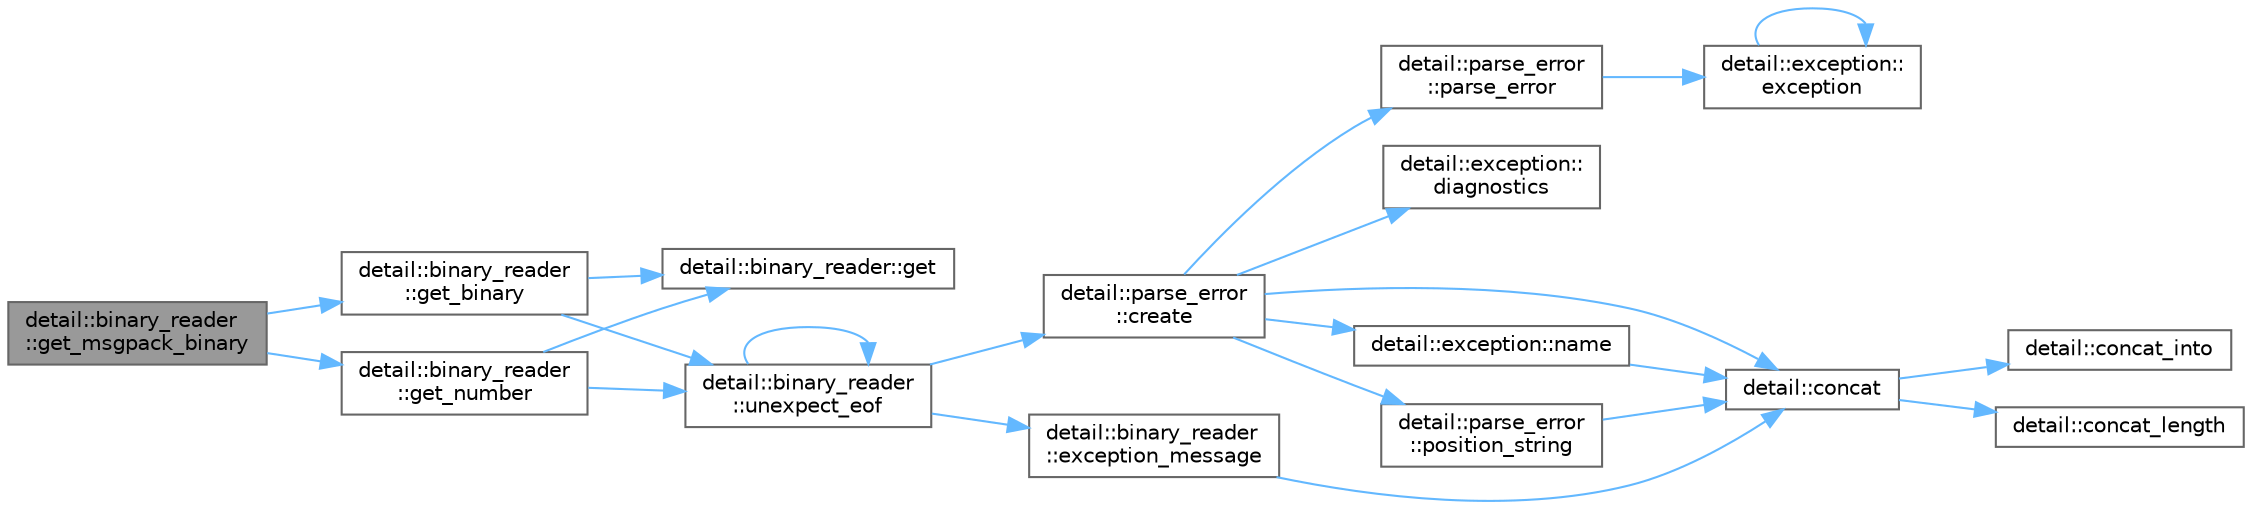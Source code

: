 digraph "detail::binary_reader::get_msgpack_binary"
{
 // LATEX_PDF_SIZE
  bgcolor="transparent";
  edge [fontname=Helvetica,fontsize=10,labelfontname=Helvetica,labelfontsize=10];
  node [fontname=Helvetica,fontsize=10,shape=box,height=0.2,width=0.4];
  rankdir="LR";
  Node1 [id="Node000001",label="detail::binary_reader\l::get_msgpack_binary",height=0.2,width=0.4,color="gray40", fillcolor="grey60", style="filled", fontcolor="black",tooltip="reads a MessagePack byte array"];
  Node1 -> Node2 [id="edge22_Node000001_Node000002",color="steelblue1",style="solid",tooltip=" "];
  Node2 [id="Node000002",label="detail::binary_reader\l::get_binary",height=0.2,width=0.4,color="grey40", fillcolor="white", style="filled",URL="$classdetail_1_1binary__reader.html#a3ec63657f0ece66358be99ee7ec46c1f",tooltip="create a byte array by reading bytes from the input"];
  Node2 -> Node3 [id="edge23_Node000002_Node000003",color="steelblue1",style="solid",tooltip=" "];
  Node3 [id="Node000003",label="detail::binary_reader::get",height=0.2,width=0.4,color="grey40", fillcolor="white", style="filled",URL="$classdetail_1_1binary__reader.html#a9aeb80d0dd19032e1b2128b3f093a794",tooltip="get next character from the input"];
  Node2 -> Node4 [id="edge24_Node000002_Node000004",color="steelblue1",style="solid",tooltip=" "];
  Node4 [id="Node000004",label="detail::binary_reader\l::unexpect_eof",height=0.2,width=0.4,color="grey40", fillcolor="white", style="filled",URL="$classdetail_1_1binary__reader.html#a86d19cc231aae395395030fd8ae19fd5",tooltip=" "];
  Node4 -> Node5 [id="edge25_Node000004_Node000005",color="steelblue1",style="solid",tooltip=" "];
  Node5 [id="Node000005",label="detail::parse_error\l::create",height=0.2,width=0.4,color="grey40", fillcolor="white", style="filled",URL="$classdetail_1_1parse__error.html#a07046ea9f33d28f120af188ed674d6df",tooltip="create a parse error exception"];
  Node5 -> Node6 [id="edge26_Node000005_Node000006",color="steelblue1",style="solid",tooltip=" "];
  Node6 [id="Node000006",label="detail::concat",height=0.2,width=0.4,color="grey40", fillcolor="white", style="filled",URL="$namespacedetail.html#a266fb3d4bf633ad6c506434cc91164da",tooltip=" "];
  Node6 -> Node7 [id="edge27_Node000006_Node000007",color="steelblue1",style="solid",tooltip=" "];
  Node7 [id="Node000007",label="detail::concat_into",height=0.2,width=0.4,color="grey40", fillcolor="white", style="filled",URL="$namespacedetail.html#a89f967b745cf8df11ba9d59f93d97753",tooltip=" "];
  Node6 -> Node8 [id="edge28_Node000006_Node000008",color="steelblue1",style="solid",tooltip=" "];
  Node8 [id="Node000008",label="detail::concat_length",height=0.2,width=0.4,color="grey40", fillcolor="white", style="filled",URL="$namespacedetail.html#ac185140ed8c8fcc07a302a890b714b0d",tooltip=" "];
  Node5 -> Node9 [id="edge29_Node000005_Node000009",color="steelblue1",style="solid",tooltip=" "];
  Node9 [id="Node000009",label="detail::exception::\ldiagnostics",height=0.2,width=0.4,color="grey40", fillcolor="white", style="filled",URL="$classdetail_1_1exception.html#a6b4a786b5c1c25dd3edaceb1bf2d5120",tooltip=" "];
  Node5 -> Node10 [id="edge30_Node000005_Node000010",color="steelblue1",style="solid",tooltip=" "];
  Node10 [id="Node000010",label="detail::exception::name",height=0.2,width=0.4,color="grey40", fillcolor="white", style="filled",URL="$classdetail_1_1exception.html#a8f1eb56b9964c8dd84d89d0da98d883b",tooltip=" "];
  Node10 -> Node6 [id="edge31_Node000010_Node000006",color="steelblue1",style="solid",tooltip=" "];
  Node5 -> Node11 [id="edge32_Node000005_Node000011",color="steelblue1",style="solid",tooltip=" "];
  Node11 [id="Node000011",label="detail::parse_error\l::parse_error",height=0.2,width=0.4,color="grey40", fillcolor="white", style="filled",URL="$classdetail_1_1parse__error.html#a7703a00cc97c4590e56254b62b479ff5",tooltip=" "];
  Node11 -> Node12 [id="edge33_Node000011_Node000012",color="steelblue1",style="solid",tooltip=" "];
  Node12 [id="Node000012",label="detail::exception::\lexception",height=0.2,width=0.4,color="grey40", fillcolor="white", style="filled",URL="$classdetail_1_1exception.html#a528d6bc77e88490bbb84cde2222b7ff0",tooltip=" "];
  Node12 -> Node12 [id="edge34_Node000012_Node000012",color="steelblue1",style="solid",tooltip=" "];
  Node5 -> Node13 [id="edge35_Node000005_Node000013",color="steelblue1",style="solid",tooltip=" "];
  Node13 [id="Node000013",label="detail::parse_error\l::position_string",height=0.2,width=0.4,color="grey40", fillcolor="white", style="filled",URL="$classdetail_1_1parse__error.html#a19cdccb06cba79d7b4efc51f501ced8b",tooltip=" "];
  Node13 -> Node6 [id="edge36_Node000013_Node000006",color="steelblue1",style="solid",tooltip=" "];
  Node4 -> Node14 [id="edge37_Node000004_Node000014",color="steelblue1",style="solid",tooltip=" "];
  Node14 [id="Node000014",label="detail::binary_reader\l::exception_message",height=0.2,width=0.4,color="grey40", fillcolor="white", style="filled",URL="$classdetail_1_1binary__reader.html#a39c740811882a0023f6386858a5d5270",tooltip=" "];
  Node14 -> Node6 [id="edge38_Node000014_Node000006",color="steelblue1",style="solid",tooltip=" "];
  Node4 -> Node4 [id="edge39_Node000004_Node000004",color="steelblue1",style="solid",tooltip=" "];
  Node1 -> Node15 [id="edge40_Node000001_Node000015",color="steelblue1",style="solid",tooltip=" "];
  Node15 [id="Node000015",label="detail::binary_reader\l::get_number",height=0.2,width=0.4,color="grey40", fillcolor="white", style="filled",URL="$classdetail_1_1binary__reader.html#a809c1fd4598b7d4cecaf93aaf1547205",tooltip=" "];
  Node15 -> Node3 [id="edge41_Node000015_Node000003",color="steelblue1",style="solid",tooltip=" "];
  Node15 -> Node4 [id="edge42_Node000015_Node000004",color="steelblue1",style="solid",tooltip=" "];
}
